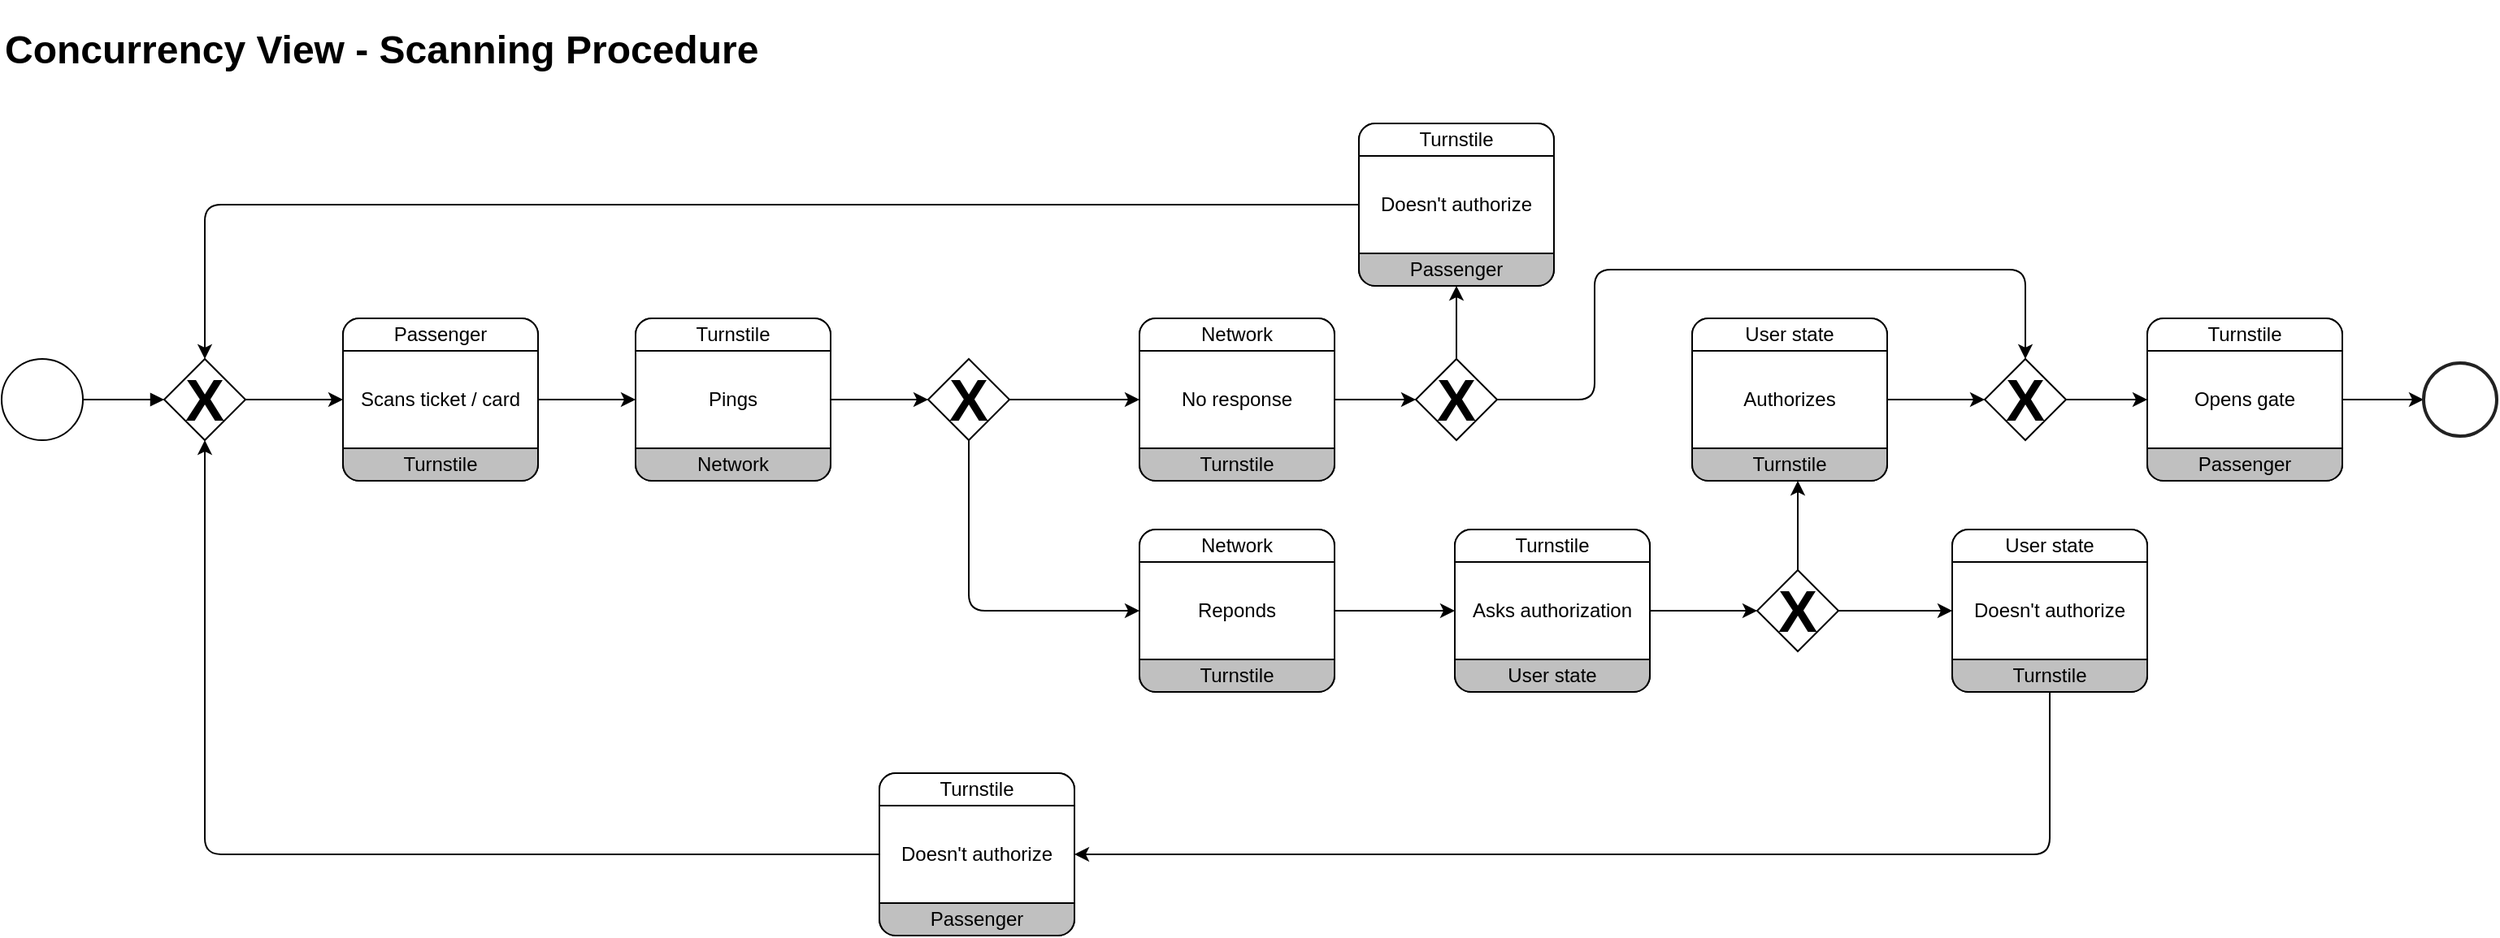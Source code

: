 <mxfile>
    <diagram id="ZQF833xw1EoGUe7-4v3m" name="Page-1">
        <mxGraphModel dx="1774" dy="801" grid="1" gridSize="10" guides="1" tooltips="1" connect="1" arrows="1" fold="1" page="1" pageScale="1" pageWidth="850" pageHeight="1100" math="0" shadow="0">
            <root>
                <mxCell id="0"/>
                <mxCell id="1" parent="0"/>
                <mxCell id="188" style="edgeStyle=none;html=1;exitX=1;exitY=0.5;exitDx=0;exitDy=0;entryX=0;entryY=0.5;entryDx=0;entryDy=0;fontSize=36;" parent="1" source="189" target="195" edge="1">
                    <mxGeometry relative="1" as="geometry"/>
                </mxCell>
                <mxCell id="189" value="" style="rounded=1;whiteSpace=wrap;html=1;container=1;collapsible=0;absoluteArcSize=1;arcSize=20;childLayout=stackLayout;horizontal=1;horizontalStack=0;resizeParent=1;resizeParentMax=0;resizeLast=0;" parent="1" vertex="1">
                    <mxGeometry x="250" y="220" width="120" height="100" as="geometry"/>
                </mxCell>
                <mxCell id="190" value="Passenger" style="whiteSpace=wrap;connectable=0;html=1;shape=mxgraph.basic.rect;size=10;rectStyle=rounded;bottomRightStyle=square;bottomLeftStyle=square;part=1;" parent="189" vertex="1">
                    <mxGeometry width="120" height="20" as="geometry"/>
                </mxCell>
                <mxCell id="191" value="Scans ticket / card" style="shape=mxgraph.bpmn.task;part=1;taskMarker=abstract;connectable=0;whiteSpace=wrap;html=1;" parent="189" vertex="1">
                    <mxGeometry y="20" width="120" height="60" as="geometry"/>
                </mxCell>
                <mxCell id="192" value="Turnstile" style="whiteSpace=wrap;connectable=0;html=1;shape=mxgraph.basic.rect;size=10;rectStyle=rounded;topRightStyle=square;topLeftStyle=square;fillColor=#C0C0C0;part=1;" parent="189" vertex="1">
                    <mxGeometry y="80" width="120" height="20" as="geometry"/>
                </mxCell>
                <mxCell id="193" style="edgeStyle=none;html=1;exitX=1;exitY=0.5;exitDx=0;exitDy=0;entryX=0;entryY=0.5;entryDx=0;entryDy=0;fontSize=36;startArrow=none;" parent="1" source="234" target="189" edge="1">
                    <mxGeometry relative="1" as="geometry"/>
                </mxCell>
                <mxCell id="194" value="" style="ellipse;whiteSpace=wrap;html=1;aspect=fixed;fontSize=36;" parent="1" vertex="1">
                    <mxGeometry x="40" y="245" width="50" height="50" as="geometry"/>
                </mxCell>
                <mxCell id="205" style="edgeStyle=orthogonalEdgeStyle;html=1;exitX=1;exitY=0.5;exitDx=0;exitDy=0;entryX=0;entryY=0.5;entryDx=0;entryDy=0;fontSize=36;" parent="1" source="195" target="204" edge="1">
                    <mxGeometry relative="1" as="geometry"/>
                </mxCell>
                <mxCell id="195" value="" style="rounded=1;whiteSpace=wrap;html=1;container=1;collapsible=0;absoluteArcSize=1;arcSize=20;childLayout=stackLayout;horizontal=1;horizontalStack=0;resizeParent=1;resizeParentMax=0;resizeLast=0;" parent="1" vertex="1">
                    <mxGeometry x="430" y="220" width="120" height="100" as="geometry"/>
                </mxCell>
                <mxCell id="196" value="Turnstile" style="whiteSpace=wrap;connectable=0;html=1;shape=mxgraph.basic.rect;size=10;rectStyle=rounded;bottomRightStyle=square;bottomLeftStyle=square;part=1;" parent="195" vertex="1">
                    <mxGeometry width="120" height="20" as="geometry"/>
                </mxCell>
                <mxCell id="197" value="Pings" style="shape=mxgraph.bpmn.task;part=1;taskMarker=abstract;connectable=0;whiteSpace=wrap;html=1;" parent="195" vertex="1">
                    <mxGeometry y="20" width="120" height="60" as="geometry"/>
                </mxCell>
                <mxCell id="198" value="Network" style="whiteSpace=wrap;connectable=0;html=1;shape=mxgraph.basic.rect;size=10;rectStyle=rounded;topRightStyle=square;topLeftStyle=square;fillColor=#C0C0C0;part=1;" parent="195" vertex="1">
                    <mxGeometry y="80" width="120" height="20" as="geometry"/>
                </mxCell>
                <mxCell id="249" style="edgeStyle=orthogonalEdgeStyle;html=1;exitX=1;exitY=0.5;exitDx=0;exitDy=0;fontSize=9;" parent="1" source="200" edge="1">
                    <mxGeometry relative="1" as="geometry">
                        <mxPoint x="910" y="270" as="targetPoint"/>
                    </mxGeometry>
                </mxCell>
                <mxCell id="200" value="" style="rounded=1;whiteSpace=wrap;html=1;container=1;collapsible=0;absoluteArcSize=1;arcSize=20;childLayout=stackLayout;horizontal=1;horizontalStack=0;resizeParent=1;resizeParentMax=0;resizeLast=0;" parent="1" vertex="1">
                    <mxGeometry x="740" y="220" width="120" height="100" as="geometry"/>
                </mxCell>
                <mxCell id="201" value="Network" style="whiteSpace=wrap;connectable=0;html=1;shape=mxgraph.basic.rect;size=10;rectStyle=rounded;bottomRightStyle=square;bottomLeftStyle=square;part=1;" parent="200" vertex="1">
                    <mxGeometry width="120" height="20" as="geometry"/>
                </mxCell>
                <mxCell id="202" value="No response" style="shape=mxgraph.bpmn.task;part=1;taskMarker=abstract;connectable=0;whiteSpace=wrap;html=1;" parent="200" vertex="1">
                    <mxGeometry y="20" width="120" height="60" as="geometry"/>
                </mxCell>
                <mxCell id="203" value="Turnstile" style="whiteSpace=wrap;connectable=0;html=1;shape=mxgraph.basic.rect;size=10;rectStyle=rounded;topRightStyle=square;topLeftStyle=square;fillColor=#C0C0C0;part=1;" parent="200" vertex="1">
                    <mxGeometry y="80" width="120" height="20" as="geometry"/>
                </mxCell>
                <mxCell id="210" style="edgeStyle=orthogonalEdgeStyle;html=1;exitX=0.5;exitY=1;exitDx=0;exitDy=0;entryX=0;entryY=0.5;entryDx=0;entryDy=0;fontSize=36;" parent="1" source="204" target="206" edge="1">
                    <mxGeometry relative="1" as="geometry"/>
                </mxCell>
                <mxCell id="211" style="edgeStyle=orthogonalEdgeStyle;html=1;exitX=1;exitY=0.5;exitDx=0;exitDy=0;fontSize=36;entryX=0;entryY=0.5;entryDx=0;entryDy=0;" parent="1" source="204" target="200" edge="1">
                    <mxGeometry relative="1" as="geometry">
                        <mxPoint x="700" y="270" as="targetPoint"/>
                    </mxGeometry>
                </mxCell>
                <mxCell id="204" value="&lt;font style=&quot;font-size: 36px;&quot;&gt;&lt;b style=&quot;&quot;&gt;X&lt;/b&gt;&lt;/font&gt;" style="rhombus;whiteSpace=wrap;html=1;" parent="1" vertex="1">
                    <mxGeometry x="610" y="245" width="50" height="50" as="geometry"/>
                </mxCell>
                <mxCell id="212" style="edgeStyle=orthogonalEdgeStyle;html=1;exitX=1;exitY=0.5;exitDx=0;exitDy=0;fontSize=9;entryX=0;entryY=0.5;entryDx=0;entryDy=0;" parent="1" source="206" target="213" edge="1">
                    <mxGeometry relative="1" as="geometry">
                        <mxPoint x="920" y="400" as="targetPoint"/>
                    </mxGeometry>
                </mxCell>
                <mxCell id="206" value="" style="rounded=1;whiteSpace=wrap;html=1;container=1;collapsible=0;absoluteArcSize=1;arcSize=20;childLayout=stackLayout;horizontal=1;horizontalStack=0;resizeParent=1;resizeParentMax=0;resizeLast=0;" parent="1" vertex="1">
                    <mxGeometry x="740" y="350" width="120" height="100" as="geometry"/>
                </mxCell>
                <mxCell id="207" value="Network" style="whiteSpace=wrap;connectable=0;html=1;shape=mxgraph.basic.rect;size=10;rectStyle=rounded;bottomRightStyle=square;bottomLeftStyle=square;part=1;" parent="206" vertex="1">
                    <mxGeometry width="120" height="20" as="geometry"/>
                </mxCell>
                <mxCell id="208" value="Reponds" style="shape=mxgraph.bpmn.task;part=1;taskMarker=abstract;connectable=0;whiteSpace=wrap;html=1;" parent="206" vertex="1">
                    <mxGeometry y="20" width="120" height="60" as="geometry"/>
                </mxCell>
                <mxCell id="209" value="Turnstile" style="whiteSpace=wrap;connectable=0;html=1;shape=mxgraph.basic.rect;size=10;rectStyle=rounded;topRightStyle=square;topLeftStyle=square;fillColor=#C0C0C0;part=1;" parent="206" vertex="1">
                    <mxGeometry y="80" width="120" height="20" as="geometry"/>
                </mxCell>
                <mxCell id="221" style="edgeStyle=orthogonalEdgeStyle;html=1;exitX=1;exitY=0.5;exitDx=0;exitDy=0;entryX=0;entryY=0.5;entryDx=0;entryDy=0;fontSize=9;" parent="1" source="213" edge="1">
                    <mxGeometry relative="1" as="geometry">
                        <mxPoint x="1120" y="400" as="targetPoint"/>
                    </mxGeometry>
                </mxCell>
                <mxCell id="213" value="" style="rounded=1;whiteSpace=wrap;html=1;container=1;collapsible=0;absoluteArcSize=1;arcSize=20;childLayout=stackLayout;horizontal=1;horizontalStack=0;resizeParent=1;resizeParentMax=0;resizeLast=0;" parent="1" vertex="1">
                    <mxGeometry x="934" y="350" width="120" height="100" as="geometry"/>
                </mxCell>
                <mxCell id="214" value="Turnstile" style="whiteSpace=wrap;connectable=0;html=1;shape=mxgraph.basic.rect;size=10;rectStyle=rounded;bottomRightStyle=square;bottomLeftStyle=square;part=1;" parent="213" vertex="1">
                    <mxGeometry width="120" height="20" as="geometry"/>
                </mxCell>
                <mxCell id="215" value="Asks authorization" style="shape=mxgraph.bpmn.task;part=1;taskMarker=abstract;connectable=0;whiteSpace=wrap;html=1;" parent="213" vertex="1">
                    <mxGeometry y="20" width="120" height="60" as="geometry"/>
                </mxCell>
                <mxCell id="216" value="User state" style="whiteSpace=wrap;connectable=0;html=1;shape=mxgraph.basic.rect;size=10;rectStyle=rounded;topRightStyle=square;topLeftStyle=square;fillColor=#C0C0C0;part=1;" parent="213" vertex="1">
                    <mxGeometry y="80" width="120" height="20" as="geometry"/>
                </mxCell>
                <mxCell id="223" style="edgeStyle=orthogonalEdgeStyle;html=1;exitX=0.5;exitY=0;exitDx=0;exitDy=0;fontSize=9;" parent="1" source="222" edge="1">
                    <mxGeometry relative="1" as="geometry">
                        <mxPoint x="1145" y="320" as="targetPoint"/>
                    </mxGeometry>
                </mxCell>
                <mxCell id="232" style="edgeStyle=orthogonalEdgeStyle;html=1;exitX=1;exitY=0.5;exitDx=0;exitDy=0;entryX=0;entryY=0.5;entryDx=0;entryDy=0;fontSize=9;" parent="1" source="222" target="228" edge="1">
                    <mxGeometry relative="1" as="geometry"/>
                </mxCell>
                <mxCell id="222" value="&lt;font style=&quot;font-size: 36px;&quot;&gt;&lt;b style=&quot;&quot;&gt;X&lt;/b&gt;&lt;/font&gt;" style="rhombus;whiteSpace=wrap;html=1;" parent="1" vertex="1">
                    <mxGeometry x="1120" y="375" width="50" height="50" as="geometry"/>
                </mxCell>
                <mxCell id="237" style="edgeStyle=orthogonalEdgeStyle;html=1;exitX=1;exitY=0.5;exitDx=0;exitDy=0;fontSize=9;entryX=0;entryY=0.5;entryDx=0;entryDy=0;" parent="1" source="224" target="459" edge="1">
                    <mxGeometry relative="1" as="geometry">
                        <mxPoint x="1290" y="270" as="targetPoint"/>
                    </mxGeometry>
                </mxCell>
                <mxCell id="224" value="" style="rounded=1;whiteSpace=wrap;html=1;container=1;collapsible=0;absoluteArcSize=1;arcSize=20;childLayout=stackLayout;horizontal=1;horizontalStack=0;resizeParent=1;resizeParentMax=0;resizeLast=0;" parent="1" vertex="1">
                    <mxGeometry x="1080" y="220" width="120" height="100" as="geometry"/>
                </mxCell>
                <mxCell id="225" value="User state" style="whiteSpace=wrap;connectable=0;html=1;shape=mxgraph.basic.rect;size=10;rectStyle=rounded;bottomRightStyle=square;bottomLeftStyle=square;part=1;" parent="224" vertex="1">
                    <mxGeometry width="120" height="20" as="geometry"/>
                </mxCell>
                <mxCell id="226" value="Authorizes" style="shape=mxgraph.bpmn.task;part=1;taskMarker=abstract;connectable=0;whiteSpace=wrap;html=1;" parent="224" vertex="1">
                    <mxGeometry y="20" width="120" height="60" as="geometry"/>
                </mxCell>
                <mxCell id="227" value="Turnstile" style="whiteSpace=wrap;connectable=0;html=1;shape=mxgraph.basic.rect;size=10;rectStyle=rounded;topRightStyle=square;topLeftStyle=square;fillColor=#C0C0C0;part=1;" parent="224" vertex="1">
                    <mxGeometry y="80" width="120" height="20" as="geometry"/>
                </mxCell>
                <mxCell id="263" style="edgeStyle=orthogonalEdgeStyle;html=1;exitX=0.5;exitY=1;exitDx=0;exitDy=0;entryX=1;entryY=0.5;entryDx=0;entryDy=0;fontSize=9;" parent="1" source="228" target="259" edge="1">
                    <mxGeometry relative="1" as="geometry">
                        <Array as="points">
                            <mxPoint x="1300" y="550"/>
                        </Array>
                    </mxGeometry>
                </mxCell>
                <mxCell id="228" value="" style="rounded=1;whiteSpace=wrap;html=1;container=1;collapsible=0;absoluteArcSize=1;arcSize=20;childLayout=stackLayout;horizontal=1;horizontalStack=0;resizeParent=1;resizeParentMax=0;resizeLast=0;" parent="1" vertex="1">
                    <mxGeometry x="1240" y="350" width="120" height="100" as="geometry"/>
                </mxCell>
                <mxCell id="229" value="User state" style="whiteSpace=wrap;connectable=0;html=1;shape=mxgraph.basic.rect;size=10;rectStyle=rounded;bottomRightStyle=square;bottomLeftStyle=square;part=1;" parent="228" vertex="1">
                    <mxGeometry width="120" height="20" as="geometry"/>
                </mxCell>
                <mxCell id="230" value="Doesn't authorize" style="shape=mxgraph.bpmn.task;part=1;taskMarker=abstract;connectable=0;whiteSpace=wrap;html=1;" parent="228" vertex="1">
                    <mxGeometry y="20" width="120" height="60" as="geometry"/>
                </mxCell>
                <mxCell id="231" value="Turnstile" style="whiteSpace=wrap;connectable=0;html=1;shape=mxgraph.basic.rect;size=10;rectStyle=rounded;topRightStyle=square;topLeftStyle=square;fillColor=#C0C0C0;part=1;" parent="228" vertex="1">
                    <mxGeometry y="80" width="120" height="20" as="geometry"/>
                </mxCell>
                <mxCell id="235" value="" style="edgeStyle=none;html=1;exitX=1;exitY=0.5;exitDx=0;exitDy=0;fontSize=36;endArrow=block;entryX=0;entryY=0.5;entryDx=0;entryDy=0;endFill=1;" parent="1" source="194" target="234" edge="1">
                    <mxGeometry relative="1" as="geometry">
                        <mxPoint x="90" y="270" as="sourcePoint"/>
                        <mxPoint x="100" y="360" as="targetPoint"/>
                    </mxGeometry>
                </mxCell>
                <mxCell id="234" value="&lt;font style=&quot;font-size: 36px;&quot;&gt;&lt;b style=&quot;&quot;&gt;X&lt;/b&gt;&lt;/font&gt;" style="rhombus;whiteSpace=wrap;html=1;" parent="1" vertex="1">
                    <mxGeometry x="140" y="245" width="50" height="50" as="geometry"/>
                </mxCell>
                <mxCell id="242" style="edgeStyle=orthogonalEdgeStyle;html=1;exitX=1;exitY=0.5;exitDx=0;exitDy=0;fontSize=9;" parent="1" source="238" edge="1">
                    <mxGeometry relative="1" as="geometry">
                        <mxPoint x="1530" y="270" as="targetPoint"/>
                    </mxGeometry>
                </mxCell>
                <mxCell id="238" value="" style="rounded=1;whiteSpace=wrap;html=1;container=1;collapsible=0;absoluteArcSize=1;arcSize=20;childLayout=stackLayout;horizontal=1;horizontalStack=0;resizeParent=1;resizeParentMax=0;resizeLast=0;" parent="1" vertex="1">
                    <mxGeometry x="1360" y="220" width="120" height="100" as="geometry"/>
                </mxCell>
                <mxCell id="239" value="Turnstile" style="whiteSpace=wrap;connectable=0;html=1;shape=mxgraph.basic.rect;size=10;rectStyle=rounded;bottomRightStyle=square;bottomLeftStyle=square;part=1;" parent="238" vertex="1">
                    <mxGeometry width="120" height="20" as="geometry"/>
                </mxCell>
                <mxCell id="240" value="Opens gate" style="shape=mxgraph.bpmn.task;part=1;taskMarker=abstract;connectable=0;whiteSpace=wrap;html=1;" parent="238" vertex="1">
                    <mxGeometry y="20" width="120" height="60" as="geometry"/>
                </mxCell>
                <mxCell id="241" value="Passenger" style="whiteSpace=wrap;connectable=0;html=1;shape=mxgraph.basic.rect;size=10;rectStyle=rounded;topRightStyle=square;topLeftStyle=square;fillColor=#C0C0C0;part=1;" parent="238" vertex="1">
                    <mxGeometry y="80" width="120" height="20" as="geometry"/>
                </mxCell>
                <mxCell id="243" value="" style="html=1;verticalLabelPosition=bottom;labelBackgroundColor=#ffffff;verticalAlign=top;shadow=0;dashed=0;strokeWidth=2;shape=mxgraph.ios7.misc.circle;strokeColor=#222222;fillColor=none;fontSize=36;" parent="1" vertex="1">
                    <mxGeometry x="1530" y="247.5" width="45" height="45" as="geometry"/>
                </mxCell>
                <mxCell id="252" style="edgeStyle=orthogonalEdgeStyle;html=1;exitX=1;exitY=0.5;exitDx=0;exitDy=0;fontSize=9;entryX=0.5;entryY=0;entryDx=0;entryDy=0;" parent="1" source="250" target="459" edge="1">
                    <mxGeometry relative="1" as="geometry">
                        <mxPoint x="1240" y="230" as="targetPoint"/>
                        <Array as="points">
                            <mxPoint x="1020" y="270"/>
                            <mxPoint x="1020" y="190"/>
                            <mxPoint x="1285" y="190"/>
                        </Array>
                    </mxGeometry>
                </mxCell>
                <mxCell id="266" style="edgeStyle=orthogonalEdgeStyle;html=1;exitX=0.5;exitY=0;exitDx=0;exitDy=0;entryX=0.5;entryY=1;entryDx=0;entryDy=0;fontSize=9;" parent="1" source="250" target="254" edge="1">
                    <mxGeometry relative="1" as="geometry"/>
                </mxCell>
                <mxCell id="250" value="&lt;font style=&quot;font-size: 36px;&quot;&gt;&lt;b style=&quot;&quot;&gt;X&lt;/b&gt;&lt;/font&gt;" style="rhombus;whiteSpace=wrap;html=1;" parent="1" vertex="1">
                    <mxGeometry x="910" y="245" width="50" height="50" as="geometry"/>
                </mxCell>
                <mxCell id="258" style="edgeStyle=orthogonalEdgeStyle;html=1;exitX=0;exitY=0.5;exitDx=0;exitDy=0;entryX=0.5;entryY=0;entryDx=0;entryDy=0;fontSize=9;" parent="1" source="254" target="234" edge="1">
                    <mxGeometry relative="1" as="geometry"/>
                </mxCell>
                <mxCell id="254" value="" style="rounded=1;whiteSpace=wrap;html=1;container=1;collapsible=0;absoluteArcSize=1;arcSize=20;childLayout=stackLayout;horizontal=1;horizontalStack=0;resizeParent=1;resizeParentMax=0;resizeLast=0;" parent="1" vertex="1">
                    <mxGeometry x="875" y="100" width="120" height="100" as="geometry"/>
                </mxCell>
                <mxCell id="255" value="Turnstile" style="whiteSpace=wrap;connectable=0;html=1;shape=mxgraph.basic.rect;size=10;rectStyle=rounded;bottomRightStyle=square;bottomLeftStyle=square;part=1;" parent="254" vertex="1">
                    <mxGeometry width="120" height="20" as="geometry"/>
                </mxCell>
                <mxCell id="256" value="Doesn't authorize" style="shape=mxgraph.bpmn.task;part=1;taskMarker=abstract;connectable=0;whiteSpace=wrap;html=1;" parent="254" vertex="1">
                    <mxGeometry y="20" width="120" height="60" as="geometry"/>
                </mxCell>
                <mxCell id="257" value="Passenger" style="whiteSpace=wrap;connectable=0;html=1;shape=mxgraph.basic.rect;size=10;rectStyle=rounded;topRightStyle=square;topLeftStyle=square;fillColor=#C0C0C0;part=1;" parent="254" vertex="1">
                    <mxGeometry y="80" width="120" height="20" as="geometry"/>
                </mxCell>
                <mxCell id="264" style="edgeStyle=orthogonalEdgeStyle;html=1;exitX=0;exitY=0.5;exitDx=0;exitDy=0;entryX=0.5;entryY=1;entryDx=0;entryDy=0;fontSize=9;" parent="1" source="259" target="234" edge="1">
                    <mxGeometry relative="1" as="geometry"/>
                </mxCell>
                <mxCell id="259" value="" style="rounded=1;whiteSpace=wrap;html=1;container=1;collapsible=0;absoluteArcSize=1;arcSize=20;childLayout=stackLayout;horizontal=1;horizontalStack=0;resizeParent=1;resizeParentMax=0;resizeLast=0;" parent="1" vertex="1">
                    <mxGeometry x="580" y="500" width="120" height="100" as="geometry"/>
                </mxCell>
                <mxCell id="260" value="Turnstile" style="whiteSpace=wrap;connectable=0;html=1;shape=mxgraph.basic.rect;size=10;rectStyle=rounded;bottomRightStyle=square;bottomLeftStyle=square;part=1;" parent="259" vertex="1">
                    <mxGeometry width="120" height="20" as="geometry"/>
                </mxCell>
                <mxCell id="261" value="Doesn't authorize" style="shape=mxgraph.bpmn.task;part=1;taskMarker=abstract;connectable=0;whiteSpace=wrap;html=1;" parent="259" vertex="1">
                    <mxGeometry y="20" width="120" height="60" as="geometry"/>
                </mxCell>
                <mxCell id="262" value="Passenger" style="whiteSpace=wrap;connectable=0;html=1;shape=mxgraph.basic.rect;size=10;rectStyle=rounded;topRightStyle=square;topLeftStyle=square;fillColor=#C0C0C0;part=1;" parent="259" vertex="1">
                    <mxGeometry y="80" width="120" height="20" as="geometry"/>
                </mxCell>
                <mxCell id="460" style="edgeStyle=orthogonalEdgeStyle;html=1;exitX=1;exitY=0.5;exitDx=0;exitDy=0;entryX=0;entryY=0.5;entryDx=0;entryDy=0;fontSize=9;" parent="1" source="459" target="238" edge="1">
                    <mxGeometry relative="1" as="geometry"/>
                </mxCell>
                <mxCell id="459" value="&lt;font style=&quot;font-size: 36px;&quot;&gt;&lt;b style=&quot;&quot;&gt;X&lt;/b&gt;&lt;/font&gt;" style="rhombus;whiteSpace=wrap;html=1;" parent="1" vertex="1">
                    <mxGeometry x="1260" y="245" width="50" height="50" as="geometry"/>
                </mxCell>
                <mxCell id="507" value="&lt;h1&gt;Concurrency View - Scanning Procedure&lt;/h1&gt;" style="text;strokeColor=none;align=left;fillColor=none;html=1;verticalAlign=middle;whiteSpace=wrap;rounded=0;" vertex="1" parent="1">
                    <mxGeometry x="40" y="40" width="670" height="30" as="geometry"/>
                </mxCell>
            </root>
        </mxGraphModel>
    </diagram>
</mxfile>